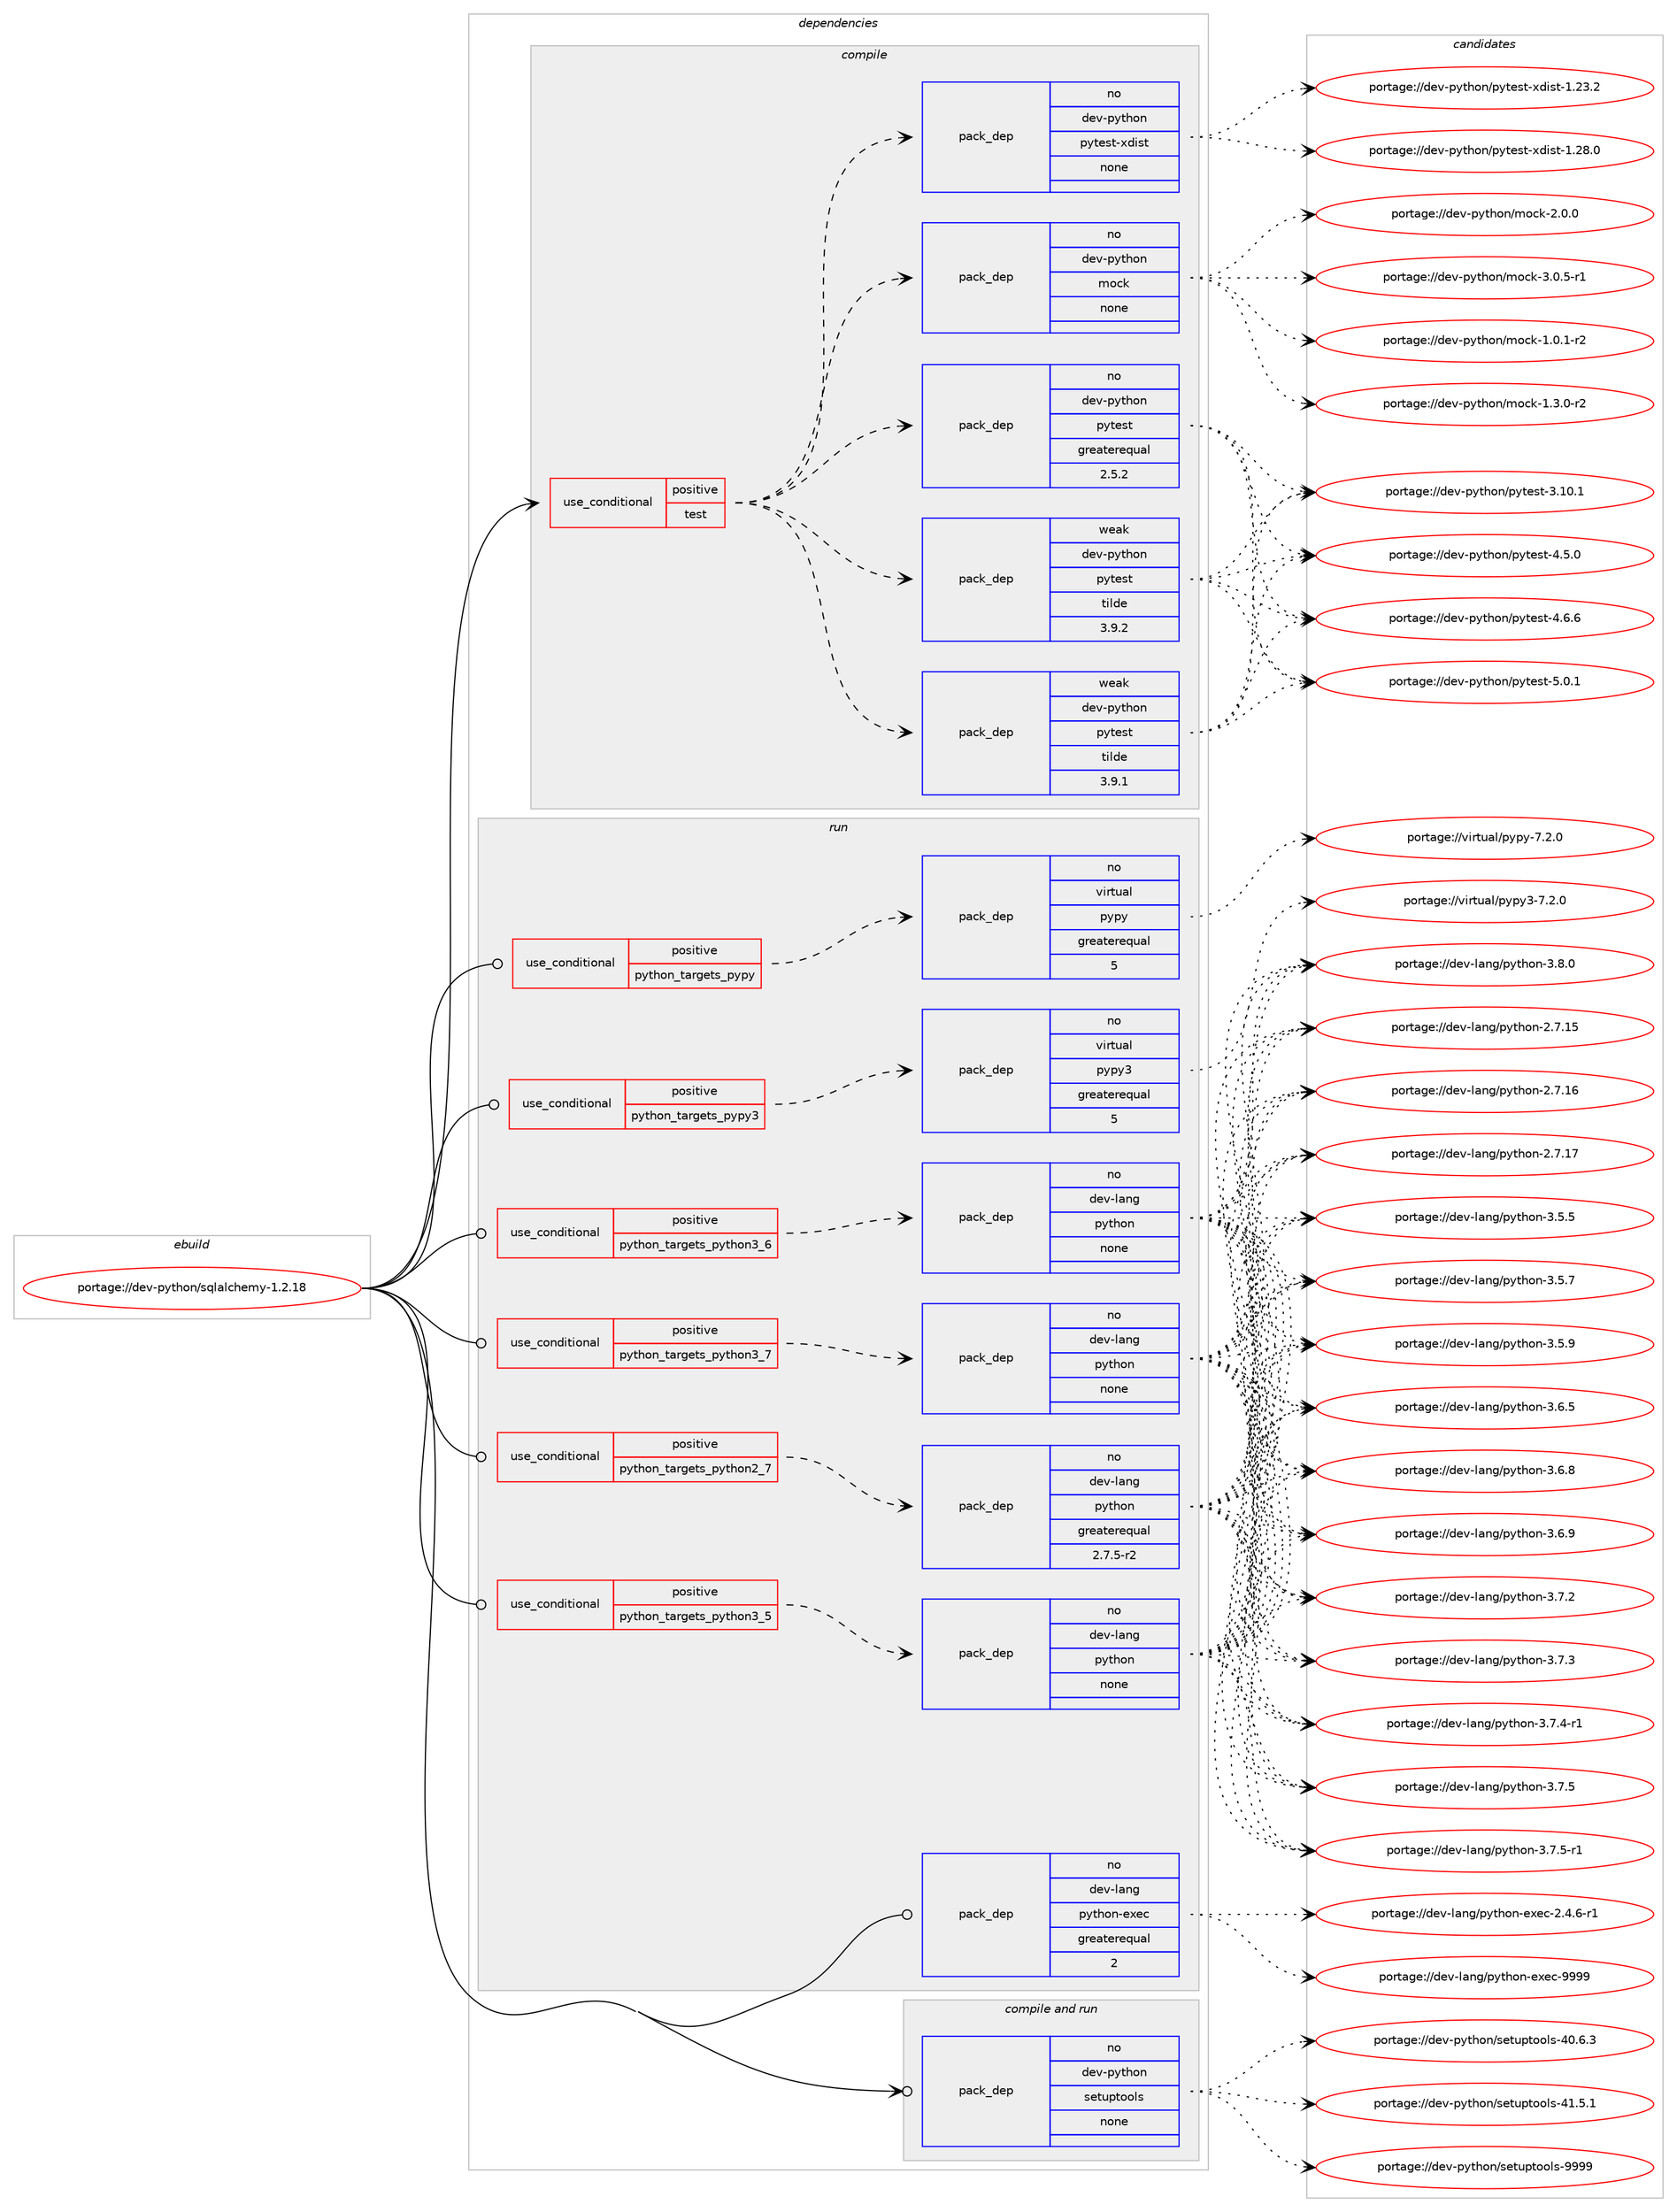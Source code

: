 digraph prolog {

# *************
# Graph options
# *************

newrank=true;
concentrate=true;
compound=true;
graph [rankdir=LR,fontname=Helvetica,fontsize=10,ranksep=1.5];#, ranksep=2.5, nodesep=0.2];
edge  [arrowhead=vee];
node  [fontname=Helvetica,fontsize=10];

# **********
# The ebuild
# **********

subgraph cluster_leftcol {
color=gray;
rank=same;
label=<<i>ebuild</i>>;
id [label="portage://dev-python/sqlalchemy-1.2.18", color=red, width=4, href="../dev-python/sqlalchemy-1.2.18.svg"];
}

# ****************
# The dependencies
# ****************

subgraph cluster_midcol {
color=gray;
label=<<i>dependencies</i>>;
subgraph cluster_compile {
fillcolor="#eeeeee";
style=filled;
label=<<i>compile</i>>;
subgraph cond39159 {
dependency173866 [label=<<TABLE BORDER="0" CELLBORDER="1" CELLSPACING="0" CELLPADDING="4"><TR><TD ROWSPAN="3" CELLPADDING="10">use_conditional</TD></TR><TR><TD>positive</TD></TR><TR><TD>test</TD></TR></TABLE>>, shape=none, color=red];
subgraph pack131304 {
dependency173867 [label=<<TABLE BORDER="0" CELLBORDER="1" CELLSPACING="0" CELLPADDING="4" WIDTH="220"><TR><TD ROWSPAN="6" CELLPADDING="30">pack_dep</TD></TR><TR><TD WIDTH="110">no</TD></TR><TR><TD>dev-python</TD></TR><TR><TD>pytest</TD></TR><TR><TD>greaterequal</TD></TR><TR><TD>2.5.2</TD></TR></TABLE>>, shape=none, color=blue];
}
dependency173866:e -> dependency173867:w [weight=20,style="dashed",arrowhead="vee"];
subgraph pack131305 {
dependency173868 [label=<<TABLE BORDER="0" CELLBORDER="1" CELLSPACING="0" CELLPADDING="4" WIDTH="220"><TR><TD ROWSPAN="6" CELLPADDING="30">pack_dep</TD></TR><TR><TD WIDTH="110">weak</TD></TR><TR><TD>dev-python</TD></TR><TR><TD>pytest</TD></TR><TR><TD>tilde</TD></TR><TR><TD>3.9.1</TD></TR></TABLE>>, shape=none, color=blue];
}
dependency173866:e -> dependency173868:w [weight=20,style="dashed",arrowhead="vee"];
subgraph pack131306 {
dependency173869 [label=<<TABLE BORDER="0" CELLBORDER="1" CELLSPACING="0" CELLPADDING="4" WIDTH="220"><TR><TD ROWSPAN="6" CELLPADDING="30">pack_dep</TD></TR><TR><TD WIDTH="110">weak</TD></TR><TR><TD>dev-python</TD></TR><TR><TD>pytest</TD></TR><TR><TD>tilde</TD></TR><TR><TD>3.9.2</TD></TR></TABLE>>, shape=none, color=blue];
}
dependency173866:e -> dependency173869:w [weight=20,style="dashed",arrowhead="vee"];
subgraph pack131307 {
dependency173870 [label=<<TABLE BORDER="0" CELLBORDER="1" CELLSPACING="0" CELLPADDING="4" WIDTH="220"><TR><TD ROWSPAN="6" CELLPADDING="30">pack_dep</TD></TR><TR><TD WIDTH="110">no</TD></TR><TR><TD>dev-python</TD></TR><TR><TD>mock</TD></TR><TR><TD>none</TD></TR><TR><TD></TD></TR></TABLE>>, shape=none, color=blue];
}
dependency173866:e -> dependency173870:w [weight=20,style="dashed",arrowhead="vee"];
subgraph pack131308 {
dependency173871 [label=<<TABLE BORDER="0" CELLBORDER="1" CELLSPACING="0" CELLPADDING="4" WIDTH="220"><TR><TD ROWSPAN="6" CELLPADDING="30">pack_dep</TD></TR><TR><TD WIDTH="110">no</TD></TR><TR><TD>dev-python</TD></TR><TR><TD>pytest-xdist</TD></TR><TR><TD>none</TD></TR><TR><TD></TD></TR></TABLE>>, shape=none, color=blue];
}
dependency173866:e -> dependency173871:w [weight=20,style="dashed",arrowhead="vee"];
}
id:e -> dependency173866:w [weight=20,style="solid",arrowhead="vee"];
}
subgraph cluster_compileandrun {
fillcolor="#eeeeee";
style=filled;
label=<<i>compile and run</i>>;
subgraph pack131309 {
dependency173872 [label=<<TABLE BORDER="0" CELLBORDER="1" CELLSPACING="0" CELLPADDING="4" WIDTH="220"><TR><TD ROWSPAN="6" CELLPADDING="30">pack_dep</TD></TR><TR><TD WIDTH="110">no</TD></TR><TR><TD>dev-python</TD></TR><TR><TD>setuptools</TD></TR><TR><TD>none</TD></TR><TR><TD></TD></TR></TABLE>>, shape=none, color=blue];
}
id:e -> dependency173872:w [weight=20,style="solid",arrowhead="odotvee"];
}
subgraph cluster_run {
fillcolor="#eeeeee";
style=filled;
label=<<i>run</i>>;
subgraph cond39160 {
dependency173873 [label=<<TABLE BORDER="0" CELLBORDER="1" CELLSPACING="0" CELLPADDING="4"><TR><TD ROWSPAN="3" CELLPADDING="10">use_conditional</TD></TR><TR><TD>positive</TD></TR><TR><TD>python_targets_pypy</TD></TR></TABLE>>, shape=none, color=red];
subgraph pack131310 {
dependency173874 [label=<<TABLE BORDER="0" CELLBORDER="1" CELLSPACING="0" CELLPADDING="4" WIDTH="220"><TR><TD ROWSPAN="6" CELLPADDING="30">pack_dep</TD></TR><TR><TD WIDTH="110">no</TD></TR><TR><TD>virtual</TD></TR><TR><TD>pypy</TD></TR><TR><TD>greaterequal</TD></TR><TR><TD>5</TD></TR></TABLE>>, shape=none, color=blue];
}
dependency173873:e -> dependency173874:w [weight=20,style="dashed",arrowhead="vee"];
}
id:e -> dependency173873:w [weight=20,style="solid",arrowhead="odot"];
subgraph cond39161 {
dependency173875 [label=<<TABLE BORDER="0" CELLBORDER="1" CELLSPACING="0" CELLPADDING="4"><TR><TD ROWSPAN="3" CELLPADDING="10">use_conditional</TD></TR><TR><TD>positive</TD></TR><TR><TD>python_targets_pypy3</TD></TR></TABLE>>, shape=none, color=red];
subgraph pack131311 {
dependency173876 [label=<<TABLE BORDER="0" CELLBORDER="1" CELLSPACING="0" CELLPADDING="4" WIDTH="220"><TR><TD ROWSPAN="6" CELLPADDING="30">pack_dep</TD></TR><TR><TD WIDTH="110">no</TD></TR><TR><TD>virtual</TD></TR><TR><TD>pypy3</TD></TR><TR><TD>greaterequal</TD></TR><TR><TD>5</TD></TR></TABLE>>, shape=none, color=blue];
}
dependency173875:e -> dependency173876:w [weight=20,style="dashed",arrowhead="vee"];
}
id:e -> dependency173875:w [weight=20,style="solid",arrowhead="odot"];
subgraph cond39162 {
dependency173877 [label=<<TABLE BORDER="0" CELLBORDER="1" CELLSPACING="0" CELLPADDING="4"><TR><TD ROWSPAN="3" CELLPADDING="10">use_conditional</TD></TR><TR><TD>positive</TD></TR><TR><TD>python_targets_python2_7</TD></TR></TABLE>>, shape=none, color=red];
subgraph pack131312 {
dependency173878 [label=<<TABLE BORDER="0" CELLBORDER="1" CELLSPACING="0" CELLPADDING="4" WIDTH="220"><TR><TD ROWSPAN="6" CELLPADDING="30">pack_dep</TD></TR><TR><TD WIDTH="110">no</TD></TR><TR><TD>dev-lang</TD></TR><TR><TD>python</TD></TR><TR><TD>greaterequal</TD></TR><TR><TD>2.7.5-r2</TD></TR></TABLE>>, shape=none, color=blue];
}
dependency173877:e -> dependency173878:w [weight=20,style="dashed",arrowhead="vee"];
}
id:e -> dependency173877:w [weight=20,style="solid",arrowhead="odot"];
subgraph cond39163 {
dependency173879 [label=<<TABLE BORDER="0" CELLBORDER="1" CELLSPACING="0" CELLPADDING="4"><TR><TD ROWSPAN="3" CELLPADDING="10">use_conditional</TD></TR><TR><TD>positive</TD></TR><TR><TD>python_targets_python3_5</TD></TR></TABLE>>, shape=none, color=red];
subgraph pack131313 {
dependency173880 [label=<<TABLE BORDER="0" CELLBORDER="1" CELLSPACING="0" CELLPADDING="4" WIDTH="220"><TR><TD ROWSPAN="6" CELLPADDING="30">pack_dep</TD></TR><TR><TD WIDTH="110">no</TD></TR><TR><TD>dev-lang</TD></TR><TR><TD>python</TD></TR><TR><TD>none</TD></TR><TR><TD></TD></TR></TABLE>>, shape=none, color=blue];
}
dependency173879:e -> dependency173880:w [weight=20,style="dashed",arrowhead="vee"];
}
id:e -> dependency173879:w [weight=20,style="solid",arrowhead="odot"];
subgraph cond39164 {
dependency173881 [label=<<TABLE BORDER="0" CELLBORDER="1" CELLSPACING="0" CELLPADDING="4"><TR><TD ROWSPAN="3" CELLPADDING="10">use_conditional</TD></TR><TR><TD>positive</TD></TR><TR><TD>python_targets_python3_6</TD></TR></TABLE>>, shape=none, color=red];
subgraph pack131314 {
dependency173882 [label=<<TABLE BORDER="0" CELLBORDER="1" CELLSPACING="0" CELLPADDING="4" WIDTH="220"><TR><TD ROWSPAN="6" CELLPADDING="30">pack_dep</TD></TR><TR><TD WIDTH="110">no</TD></TR><TR><TD>dev-lang</TD></TR><TR><TD>python</TD></TR><TR><TD>none</TD></TR><TR><TD></TD></TR></TABLE>>, shape=none, color=blue];
}
dependency173881:e -> dependency173882:w [weight=20,style="dashed",arrowhead="vee"];
}
id:e -> dependency173881:w [weight=20,style="solid",arrowhead="odot"];
subgraph cond39165 {
dependency173883 [label=<<TABLE BORDER="0" CELLBORDER="1" CELLSPACING="0" CELLPADDING="4"><TR><TD ROWSPAN="3" CELLPADDING="10">use_conditional</TD></TR><TR><TD>positive</TD></TR><TR><TD>python_targets_python3_7</TD></TR></TABLE>>, shape=none, color=red];
subgraph pack131315 {
dependency173884 [label=<<TABLE BORDER="0" CELLBORDER="1" CELLSPACING="0" CELLPADDING="4" WIDTH="220"><TR><TD ROWSPAN="6" CELLPADDING="30">pack_dep</TD></TR><TR><TD WIDTH="110">no</TD></TR><TR><TD>dev-lang</TD></TR><TR><TD>python</TD></TR><TR><TD>none</TD></TR><TR><TD></TD></TR></TABLE>>, shape=none, color=blue];
}
dependency173883:e -> dependency173884:w [weight=20,style="dashed",arrowhead="vee"];
}
id:e -> dependency173883:w [weight=20,style="solid",arrowhead="odot"];
subgraph pack131316 {
dependency173885 [label=<<TABLE BORDER="0" CELLBORDER="1" CELLSPACING="0" CELLPADDING="4" WIDTH="220"><TR><TD ROWSPAN="6" CELLPADDING="30">pack_dep</TD></TR><TR><TD WIDTH="110">no</TD></TR><TR><TD>dev-lang</TD></TR><TR><TD>python-exec</TD></TR><TR><TD>greaterequal</TD></TR><TR><TD>2</TD></TR></TABLE>>, shape=none, color=blue];
}
id:e -> dependency173885:w [weight=20,style="solid",arrowhead="odot"];
}
}

# **************
# The candidates
# **************

subgraph cluster_choices {
rank=same;
color=gray;
label=<<i>candidates</i>>;

subgraph choice131304 {
color=black;
nodesep=1;
choiceportage100101118451121211161041111104711212111610111511645514649484649 [label="portage://dev-python/pytest-3.10.1", color=red, width=4,href="../dev-python/pytest-3.10.1.svg"];
choiceportage1001011184511212111610411111047112121116101115116455246534648 [label="portage://dev-python/pytest-4.5.0", color=red, width=4,href="../dev-python/pytest-4.5.0.svg"];
choiceportage1001011184511212111610411111047112121116101115116455246544654 [label="portage://dev-python/pytest-4.6.6", color=red, width=4,href="../dev-python/pytest-4.6.6.svg"];
choiceportage1001011184511212111610411111047112121116101115116455346484649 [label="portage://dev-python/pytest-5.0.1", color=red, width=4,href="../dev-python/pytest-5.0.1.svg"];
dependency173867:e -> choiceportage100101118451121211161041111104711212111610111511645514649484649:w [style=dotted,weight="100"];
dependency173867:e -> choiceportage1001011184511212111610411111047112121116101115116455246534648:w [style=dotted,weight="100"];
dependency173867:e -> choiceportage1001011184511212111610411111047112121116101115116455246544654:w [style=dotted,weight="100"];
dependency173867:e -> choiceportage1001011184511212111610411111047112121116101115116455346484649:w [style=dotted,weight="100"];
}
subgraph choice131305 {
color=black;
nodesep=1;
choiceportage100101118451121211161041111104711212111610111511645514649484649 [label="portage://dev-python/pytest-3.10.1", color=red, width=4,href="../dev-python/pytest-3.10.1.svg"];
choiceportage1001011184511212111610411111047112121116101115116455246534648 [label="portage://dev-python/pytest-4.5.0", color=red, width=4,href="../dev-python/pytest-4.5.0.svg"];
choiceportage1001011184511212111610411111047112121116101115116455246544654 [label="portage://dev-python/pytest-4.6.6", color=red, width=4,href="../dev-python/pytest-4.6.6.svg"];
choiceportage1001011184511212111610411111047112121116101115116455346484649 [label="portage://dev-python/pytest-5.0.1", color=red, width=4,href="../dev-python/pytest-5.0.1.svg"];
dependency173868:e -> choiceportage100101118451121211161041111104711212111610111511645514649484649:w [style=dotted,weight="100"];
dependency173868:e -> choiceportage1001011184511212111610411111047112121116101115116455246534648:w [style=dotted,weight="100"];
dependency173868:e -> choiceportage1001011184511212111610411111047112121116101115116455246544654:w [style=dotted,weight="100"];
dependency173868:e -> choiceportage1001011184511212111610411111047112121116101115116455346484649:w [style=dotted,weight="100"];
}
subgraph choice131306 {
color=black;
nodesep=1;
choiceportage100101118451121211161041111104711212111610111511645514649484649 [label="portage://dev-python/pytest-3.10.1", color=red, width=4,href="../dev-python/pytest-3.10.1.svg"];
choiceportage1001011184511212111610411111047112121116101115116455246534648 [label="portage://dev-python/pytest-4.5.0", color=red, width=4,href="../dev-python/pytest-4.5.0.svg"];
choiceportage1001011184511212111610411111047112121116101115116455246544654 [label="portage://dev-python/pytest-4.6.6", color=red, width=4,href="../dev-python/pytest-4.6.6.svg"];
choiceportage1001011184511212111610411111047112121116101115116455346484649 [label="portage://dev-python/pytest-5.0.1", color=red, width=4,href="../dev-python/pytest-5.0.1.svg"];
dependency173869:e -> choiceportage100101118451121211161041111104711212111610111511645514649484649:w [style=dotted,weight="100"];
dependency173869:e -> choiceportage1001011184511212111610411111047112121116101115116455246534648:w [style=dotted,weight="100"];
dependency173869:e -> choiceportage1001011184511212111610411111047112121116101115116455246544654:w [style=dotted,weight="100"];
dependency173869:e -> choiceportage1001011184511212111610411111047112121116101115116455346484649:w [style=dotted,weight="100"];
}
subgraph choice131307 {
color=black;
nodesep=1;
choiceportage1001011184511212111610411111047109111991074549464846494511450 [label="portage://dev-python/mock-1.0.1-r2", color=red, width=4,href="../dev-python/mock-1.0.1-r2.svg"];
choiceportage1001011184511212111610411111047109111991074549465146484511450 [label="portage://dev-python/mock-1.3.0-r2", color=red, width=4,href="../dev-python/mock-1.3.0-r2.svg"];
choiceportage100101118451121211161041111104710911199107455046484648 [label="portage://dev-python/mock-2.0.0", color=red, width=4,href="../dev-python/mock-2.0.0.svg"];
choiceportage1001011184511212111610411111047109111991074551464846534511449 [label="portage://dev-python/mock-3.0.5-r1", color=red, width=4,href="../dev-python/mock-3.0.5-r1.svg"];
dependency173870:e -> choiceportage1001011184511212111610411111047109111991074549464846494511450:w [style=dotted,weight="100"];
dependency173870:e -> choiceportage1001011184511212111610411111047109111991074549465146484511450:w [style=dotted,weight="100"];
dependency173870:e -> choiceportage100101118451121211161041111104710911199107455046484648:w [style=dotted,weight="100"];
dependency173870:e -> choiceportage1001011184511212111610411111047109111991074551464846534511449:w [style=dotted,weight="100"];
}
subgraph choice131308 {
color=black;
nodesep=1;
choiceportage10010111845112121116104111110471121211161011151164512010010511511645494650514650 [label="portage://dev-python/pytest-xdist-1.23.2", color=red, width=4,href="../dev-python/pytest-xdist-1.23.2.svg"];
choiceportage10010111845112121116104111110471121211161011151164512010010511511645494650564648 [label="portage://dev-python/pytest-xdist-1.28.0", color=red, width=4,href="../dev-python/pytest-xdist-1.28.0.svg"];
dependency173871:e -> choiceportage10010111845112121116104111110471121211161011151164512010010511511645494650514650:w [style=dotted,weight="100"];
dependency173871:e -> choiceportage10010111845112121116104111110471121211161011151164512010010511511645494650564648:w [style=dotted,weight="100"];
}
subgraph choice131309 {
color=black;
nodesep=1;
choiceportage100101118451121211161041111104711510111611711211611111110811545524846544651 [label="portage://dev-python/setuptools-40.6.3", color=red, width=4,href="../dev-python/setuptools-40.6.3.svg"];
choiceportage100101118451121211161041111104711510111611711211611111110811545524946534649 [label="portage://dev-python/setuptools-41.5.1", color=red, width=4,href="../dev-python/setuptools-41.5.1.svg"];
choiceportage10010111845112121116104111110471151011161171121161111111081154557575757 [label="portage://dev-python/setuptools-9999", color=red, width=4,href="../dev-python/setuptools-9999.svg"];
dependency173872:e -> choiceportage100101118451121211161041111104711510111611711211611111110811545524846544651:w [style=dotted,weight="100"];
dependency173872:e -> choiceportage100101118451121211161041111104711510111611711211611111110811545524946534649:w [style=dotted,weight="100"];
dependency173872:e -> choiceportage10010111845112121116104111110471151011161171121161111111081154557575757:w [style=dotted,weight="100"];
}
subgraph choice131310 {
color=black;
nodesep=1;
choiceportage1181051141161179710847112121112121455546504648 [label="portage://virtual/pypy-7.2.0", color=red, width=4,href="../virtual/pypy-7.2.0.svg"];
dependency173874:e -> choiceportage1181051141161179710847112121112121455546504648:w [style=dotted,weight="100"];
}
subgraph choice131311 {
color=black;
nodesep=1;
choiceportage118105114116117971084711212111212151455546504648 [label="portage://virtual/pypy3-7.2.0", color=red, width=4,href="../virtual/pypy3-7.2.0.svg"];
dependency173876:e -> choiceportage118105114116117971084711212111212151455546504648:w [style=dotted,weight="100"];
}
subgraph choice131312 {
color=black;
nodesep=1;
choiceportage10010111845108971101034711212111610411111045504655464953 [label="portage://dev-lang/python-2.7.15", color=red, width=4,href="../dev-lang/python-2.7.15.svg"];
choiceportage10010111845108971101034711212111610411111045504655464954 [label="portage://dev-lang/python-2.7.16", color=red, width=4,href="../dev-lang/python-2.7.16.svg"];
choiceportage10010111845108971101034711212111610411111045504655464955 [label="portage://dev-lang/python-2.7.17", color=red, width=4,href="../dev-lang/python-2.7.17.svg"];
choiceportage100101118451089711010347112121116104111110455146534653 [label="portage://dev-lang/python-3.5.5", color=red, width=4,href="../dev-lang/python-3.5.5.svg"];
choiceportage100101118451089711010347112121116104111110455146534655 [label="portage://dev-lang/python-3.5.7", color=red, width=4,href="../dev-lang/python-3.5.7.svg"];
choiceportage100101118451089711010347112121116104111110455146534657 [label="portage://dev-lang/python-3.5.9", color=red, width=4,href="../dev-lang/python-3.5.9.svg"];
choiceportage100101118451089711010347112121116104111110455146544653 [label="portage://dev-lang/python-3.6.5", color=red, width=4,href="../dev-lang/python-3.6.5.svg"];
choiceportage100101118451089711010347112121116104111110455146544656 [label="portage://dev-lang/python-3.6.8", color=red, width=4,href="../dev-lang/python-3.6.8.svg"];
choiceportage100101118451089711010347112121116104111110455146544657 [label="portage://dev-lang/python-3.6.9", color=red, width=4,href="../dev-lang/python-3.6.9.svg"];
choiceportage100101118451089711010347112121116104111110455146554650 [label="portage://dev-lang/python-3.7.2", color=red, width=4,href="../dev-lang/python-3.7.2.svg"];
choiceportage100101118451089711010347112121116104111110455146554651 [label="portage://dev-lang/python-3.7.3", color=red, width=4,href="../dev-lang/python-3.7.3.svg"];
choiceportage1001011184510897110103471121211161041111104551465546524511449 [label="portage://dev-lang/python-3.7.4-r1", color=red, width=4,href="../dev-lang/python-3.7.4-r1.svg"];
choiceportage100101118451089711010347112121116104111110455146554653 [label="portage://dev-lang/python-3.7.5", color=red, width=4,href="../dev-lang/python-3.7.5.svg"];
choiceportage1001011184510897110103471121211161041111104551465546534511449 [label="portage://dev-lang/python-3.7.5-r1", color=red, width=4,href="../dev-lang/python-3.7.5-r1.svg"];
choiceportage100101118451089711010347112121116104111110455146564648 [label="portage://dev-lang/python-3.8.0", color=red, width=4,href="../dev-lang/python-3.8.0.svg"];
dependency173878:e -> choiceportage10010111845108971101034711212111610411111045504655464953:w [style=dotted,weight="100"];
dependency173878:e -> choiceportage10010111845108971101034711212111610411111045504655464954:w [style=dotted,weight="100"];
dependency173878:e -> choiceportage10010111845108971101034711212111610411111045504655464955:w [style=dotted,weight="100"];
dependency173878:e -> choiceportage100101118451089711010347112121116104111110455146534653:w [style=dotted,weight="100"];
dependency173878:e -> choiceportage100101118451089711010347112121116104111110455146534655:w [style=dotted,weight="100"];
dependency173878:e -> choiceportage100101118451089711010347112121116104111110455146534657:w [style=dotted,weight="100"];
dependency173878:e -> choiceportage100101118451089711010347112121116104111110455146544653:w [style=dotted,weight="100"];
dependency173878:e -> choiceportage100101118451089711010347112121116104111110455146544656:w [style=dotted,weight="100"];
dependency173878:e -> choiceportage100101118451089711010347112121116104111110455146544657:w [style=dotted,weight="100"];
dependency173878:e -> choiceportage100101118451089711010347112121116104111110455146554650:w [style=dotted,weight="100"];
dependency173878:e -> choiceportage100101118451089711010347112121116104111110455146554651:w [style=dotted,weight="100"];
dependency173878:e -> choiceportage1001011184510897110103471121211161041111104551465546524511449:w [style=dotted,weight="100"];
dependency173878:e -> choiceportage100101118451089711010347112121116104111110455146554653:w [style=dotted,weight="100"];
dependency173878:e -> choiceportage1001011184510897110103471121211161041111104551465546534511449:w [style=dotted,weight="100"];
dependency173878:e -> choiceportage100101118451089711010347112121116104111110455146564648:w [style=dotted,weight="100"];
}
subgraph choice131313 {
color=black;
nodesep=1;
choiceportage10010111845108971101034711212111610411111045504655464953 [label="portage://dev-lang/python-2.7.15", color=red, width=4,href="../dev-lang/python-2.7.15.svg"];
choiceportage10010111845108971101034711212111610411111045504655464954 [label="portage://dev-lang/python-2.7.16", color=red, width=4,href="../dev-lang/python-2.7.16.svg"];
choiceportage10010111845108971101034711212111610411111045504655464955 [label="portage://dev-lang/python-2.7.17", color=red, width=4,href="../dev-lang/python-2.7.17.svg"];
choiceportage100101118451089711010347112121116104111110455146534653 [label="portage://dev-lang/python-3.5.5", color=red, width=4,href="../dev-lang/python-3.5.5.svg"];
choiceportage100101118451089711010347112121116104111110455146534655 [label="portage://dev-lang/python-3.5.7", color=red, width=4,href="../dev-lang/python-3.5.7.svg"];
choiceportage100101118451089711010347112121116104111110455146534657 [label="portage://dev-lang/python-3.5.9", color=red, width=4,href="../dev-lang/python-3.5.9.svg"];
choiceportage100101118451089711010347112121116104111110455146544653 [label="portage://dev-lang/python-3.6.5", color=red, width=4,href="../dev-lang/python-3.6.5.svg"];
choiceportage100101118451089711010347112121116104111110455146544656 [label="portage://dev-lang/python-3.6.8", color=red, width=4,href="../dev-lang/python-3.6.8.svg"];
choiceportage100101118451089711010347112121116104111110455146544657 [label="portage://dev-lang/python-3.6.9", color=red, width=4,href="../dev-lang/python-3.6.9.svg"];
choiceportage100101118451089711010347112121116104111110455146554650 [label="portage://dev-lang/python-3.7.2", color=red, width=4,href="../dev-lang/python-3.7.2.svg"];
choiceportage100101118451089711010347112121116104111110455146554651 [label="portage://dev-lang/python-3.7.3", color=red, width=4,href="../dev-lang/python-3.7.3.svg"];
choiceportage1001011184510897110103471121211161041111104551465546524511449 [label="portage://dev-lang/python-3.7.4-r1", color=red, width=4,href="../dev-lang/python-3.7.4-r1.svg"];
choiceportage100101118451089711010347112121116104111110455146554653 [label="portage://dev-lang/python-3.7.5", color=red, width=4,href="../dev-lang/python-3.7.5.svg"];
choiceportage1001011184510897110103471121211161041111104551465546534511449 [label="portage://dev-lang/python-3.7.5-r1", color=red, width=4,href="../dev-lang/python-3.7.5-r1.svg"];
choiceportage100101118451089711010347112121116104111110455146564648 [label="portage://dev-lang/python-3.8.0", color=red, width=4,href="../dev-lang/python-3.8.0.svg"];
dependency173880:e -> choiceportage10010111845108971101034711212111610411111045504655464953:w [style=dotted,weight="100"];
dependency173880:e -> choiceportage10010111845108971101034711212111610411111045504655464954:w [style=dotted,weight="100"];
dependency173880:e -> choiceportage10010111845108971101034711212111610411111045504655464955:w [style=dotted,weight="100"];
dependency173880:e -> choiceportage100101118451089711010347112121116104111110455146534653:w [style=dotted,weight="100"];
dependency173880:e -> choiceportage100101118451089711010347112121116104111110455146534655:w [style=dotted,weight="100"];
dependency173880:e -> choiceportage100101118451089711010347112121116104111110455146534657:w [style=dotted,weight="100"];
dependency173880:e -> choiceportage100101118451089711010347112121116104111110455146544653:w [style=dotted,weight="100"];
dependency173880:e -> choiceportage100101118451089711010347112121116104111110455146544656:w [style=dotted,weight="100"];
dependency173880:e -> choiceportage100101118451089711010347112121116104111110455146544657:w [style=dotted,weight="100"];
dependency173880:e -> choiceportage100101118451089711010347112121116104111110455146554650:w [style=dotted,weight="100"];
dependency173880:e -> choiceportage100101118451089711010347112121116104111110455146554651:w [style=dotted,weight="100"];
dependency173880:e -> choiceportage1001011184510897110103471121211161041111104551465546524511449:w [style=dotted,weight="100"];
dependency173880:e -> choiceportage100101118451089711010347112121116104111110455146554653:w [style=dotted,weight="100"];
dependency173880:e -> choiceportage1001011184510897110103471121211161041111104551465546534511449:w [style=dotted,weight="100"];
dependency173880:e -> choiceportage100101118451089711010347112121116104111110455146564648:w [style=dotted,weight="100"];
}
subgraph choice131314 {
color=black;
nodesep=1;
choiceportage10010111845108971101034711212111610411111045504655464953 [label="portage://dev-lang/python-2.7.15", color=red, width=4,href="../dev-lang/python-2.7.15.svg"];
choiceportage10010111845108971101034711212111610411111045504655464954 [label="portage://dev-lang/python-2.7.16", color=red, width=4,href="../dev-lang/python-2.7.16.svg"];
choiceportage10010111845108971101034711212111610411111045504655464955 [label="portage://dev-lang/python-2.7.17", color=red, width=4,href="../dev-lang/python-2.7.17.svg"];
choiceportage100101118451089711010347112121116104111110455146534653 [label="portage://dev-lang/python-3.5.5", color=red, width=4,href="../dev-lang/python-3.5.5.svg"];
choiceportage100101118451089711010347112121116104111110455146534655 [label="portage://dev-lang/python-3.5.7", color=red, width=4,href="../dev-lang/python-3.5.7.svg"];
choiceportage100101118451089711010347112121116104111110455146534657 [label="portage://dev-lang/python-3.5.9", color=red, width=4,href="../dev-lang/python-3.5.9.svg"];
choiceportage100101118451089711010347112121116104111110455146544653 [label="portage://dev-lang/python-3.6.5", color=red, width=4,href="../dev-lang/python-3.6.5.svg"];
choiceportage100101118451089711010347112121116104111110455146544656 [label="portage://dev-lang/python-3.6.8", color=red, width=4,href="../dev-lang/python-3.6.8.svg"];
choiceportage100101118451089711010347112121116104111110455146544657 [label="portage://dev-lang/python-3.6.9", color=red, width=4,href="../dev-lang/python-3.6.9.svg"];
choiceportage100101118451089711010347112121116104111110455146554650 [label="portage://dev-lang/python-3.7.2", color=red, width=4,href="../dev-lang/python-3.7.2.svg"];
choiceportage100101118451089711010347112121116104111110455146554651 [label="portage://dev-lang/python-3.7.3", color=red, width=4,href="../dev-lang/python-3.7.3.svg"];
choiceportage1001011184510897110103471121211161041111104551465546524511449 [label="portage://dev-lang/python-3.7.4-r1", color=red, width=4,href="../dev-lang/python-3.7.4-r1.svg"];
choiceportage100101118451089711010347112121116104111110455146554653 [label="portage://dev-lang/python-3.7.5", color=red, width=4,href="../dev-lang/python-3.7.5.svg"];
choiceportage1001011184510897110103471121211161041111104551465546534511449 [label="portage://dev-lang/python-3.7.5-r1", color=red, width=4,href="../dev-lang/python-3.7.5-r1.svg"];
choiceportage100101118451089711010347112121116104111110455146564648 [label="portage://dev-lang/python-3.8.0", color=red, width=4,href="../dev-lang/python-3.8.0.svg"];
dependency173882:e -> choiceportage10010111845108971101034711212111610411111045504655464953:w [style=dotted,weight="100"];
dependency173882:e -> choiceportage10010111845108971101034711212111610411111045504655464954:w [style=dotted,weight="100"];
dependency173882:e -> choiceportage10010111845108971101034711212111610411111045504655464955:w [style=dotted,weight="100"];
dependency173882:e -> choiceportage100101118451089711010347112121116104111110455146534653:w [style=dotted,weight="100"];
dependency173882:e -> choiceportage100101118451089711010347112121116104111110455146534655:w [style=dotted,weight="100"];
dependency173882:e -> choiceportage100101118451089711010347112121116104111110455146534657:w [style=dotted,weight="100"];
dependency173882:e -> choiceportage100101118451089711010347112121116104111110455146544653:w [style=dotted,weight="100"];
dependency173882:e -> choiceportage100101118451089711010347112121116104111110455146544656:w [style=dotted,weight="100"];
dependency173882:e -> choiceportage100101118451089711010347112121116104111110455146544657:w [style=dotted,weight="100"];
dependency173882:e -> choiceportage100101118451089711010347112121116104111110455146554650:w [style=dotted,weight="100"];
dependency173882:e -> choiceportage100101118451089711010347112121116104111110455146554651:w [style=dotted,weight="100"];
dependency173882:e -> choiceportage1001011184510897110103471121211161041111104551465546524511449:w [style=dotted,weight="100"];
dependency173882:e -> choiceportage100101118451089711010347112121116104111110455146554653:w [style=dotted,weight="100"];
dependency173882:e -> choiceportage1001011184510897110103471121211161041111104551465546534511449:w [style=dotted,weight="100"];
dependency173882:e -> choiceportage100101118451089711010347112121116104111110455146564648:w [style=dotted,weight="100"];
}
subgraph choice131315 {
color=black;
nodesep=1;
choiceportage10010111845108971101034711212111610411111045504655464953 [label="portage://dev-lang/python-2.7.15", color=red, width=4,href="../dev-lang/python-2.7.15.svg"];
choiceportage10010111845108971101034711212111610411111045504655464954 [label="portage://dev-lang/python-2.7.16", color=red, width=4,href="../dev-lang/python-2.7.16.svg"];
choiceportage10010111845108971101034711212111610411111045504655464955 [label="portage://dev-lang/python-2.7.17", color=red, width=4,href="../dev-lang/python-2.7.17.svg"];
choiceportage100101118451089711010347112121116104111110455146534653 [label="portage://dev-lang/python-3.5.5", color=red, width=4,href="../dev-lang/python-3.5.5.svg"];
choiceportage100101118451089711010347112121116104111110455146534655 [label="portage://dev-lang/python-3.5.7", color=red, width=4,href="../dev-lang/python-3.5.7.svg"];
choiceportage100101118451089711010347112121116104111110455146534657 [label="portage://dev-lang/python-3.5.9", color=red, width=4,href="../dev-lang/python-3.5.9.svg"];
choiceportage100101118451089711010347112121116104111110455146544653 [label="portage://dev-lang/python-3.6.5", color=red, width=4,href="../dev-lang/python-3.6.5.svg"];
choiceportage100101118451089711010347112121116104111110455146544656 [label="portage://dev-lang/python-3.6.8", color=red, width=4,href="../dev-lang/python-3.6.8.svg"];
choiceportage100101118451089711010347112121116104111110455146544657 [label="portage://dev-lang/python-3.6.9", color=red, width=4,href="../dev-lang/python-3.6.9.svg"];
choiceportage100101118451089711010347112121116104111110455146554650 [label="portage://dev-lang/python-3.7.2", color=red, width=4,href="../dev-lang/python-3.7.2.svg"];
choiceportage100101118451089711010347112121116104111110455146554651 [label="portage://dev-lang/python-3.7.3", color=red, width=4,href="../dev-lang/python-3.7.3.svg"];
choiceportage1001011184510897110103471121211161041111104551465546524511449 [label="portage://dev-lang/python-3.7.4-r1", color=red, width=4,href="../dev-lang/python-3.7.4-r1.svg"];
choiceportage100101118451089711010347112121116104111110455146554653 [label="portage://dev-lang/python-3.7.5", color=red, width=4,href="../dev-lang/python-3.7.5.svg"];
choiceportage1001011184510897110103471121211161041111104551465546534511449 [label="portage://dev-lang/python-3.7.5-r1", color=red, width=4,href="../dev-lang/python-3.7.5-r1.svg"];
choiceportage100101118451089711010347112121116104111110455146564648 [label="portage://dev-lang/python-3.8.0", color=red, width=4,href="../dev-lang/python-3.8.0.svg"];
dependency173884:e -> choiceportage10010111845108971101034711212111610411111045504655464953:w [style=dotted,weight="100"];
dependency173884:e -> choiceportage10010111845108971101034711212111610411111045504655464954:w [style=dotted,weight="100"];
dependency173884:e -> choiceportage10010111845108971101034711212111610411111045504655464955:w [style=dotted,weight="100"];
dependency173884:e -> choiceportage100101118451089711010347112121116104111110455146534653:w [style=dotted,weight="100"];
dependency173884:e -> choiceportage100101118451089711010347112121116104111110455146534655:w [style=dotted,weight="100"];
dependency173884:e -> choiceportage100101118451089711010347112121116104111110455146534657:w [style=dotted,weight="100"];
dependency173884:e -> choiceportage100101118451089711010347112121116104111110455146544653:w [style=dotted,weight="100"];
dependency173884:e -> choiceportage100101118451089711010347112121116104111110455146544656:w [style=dotted,weight="100"];
dependency173884:e -> choiceportage100101118451089711010347112121116104111110455146544657:w [style=dotted,weight="100"];
dependency173884:e -> choiceportage100101118451089711010347112121116104111110455146554650:w [style=dotted,weight="100"];
dependency173884:e -> choiceportage100101118451089711010347112121116104111110455146554651:w [style=dotted,weight="100"];
dependency173884:e -> choiceportage1001011184510897110103471121211161041111104551465546524511449:w [style=dotted,weight="100"];
dependency173884:e -> choiceportage100101118451089711010347112121116104111110455146554653:w [style=dotted,weight="100"];
dependency173884:e -> choiceportage1001011184510897110103471121211161041111104551465546534511449:w [style=dotted,weight="100"];
dependency173884:e -> choiceportage100101118451089711010347112121116104111110455146564648:w [style=dotted,weight="100"];
}
subgraph choice131316 {
color=black;
nodesep=1;
choiceportage10010111845108971101034711212111610411111045101120101994550465246544511449 [label="portage://dev-lang/python-exec-2.4.6-r1", color=red, width=4,href="../dev-lang/python-exec-2.4.6-r1.svg"];
choiceportage10010111845108971101034711212111610411111045101120101994557575757 [label="portage://dev-lang/python-exec-9999", color=red, width=4,href="../dev-lang/python-exec-9999.svg"];
dependency173885:e -> choiceportage10010111845108971101034711212111610411111045101120101994550465246544511449:w [style=dotted,weight="100"];
dependency173885:e -> choiceportage10010111845108971101034711212111610411111045101120101994557575757:w [style=dotted,weight="100"];
}
}

}
